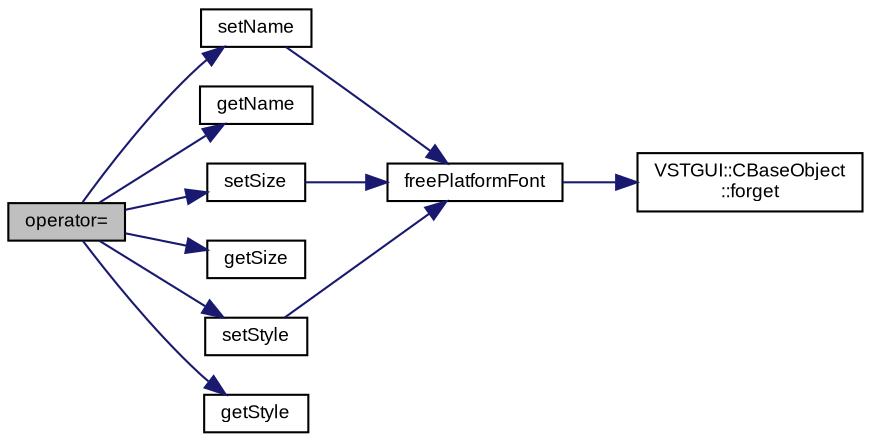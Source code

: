digraph "operator="
{
  bgcolor="transparent";
  edge [fontname="Arial",fontsize="9",labelfontname="Arial",labelfontsize="9"];
  node [fontname="Arial",fontsize="9",shape=record];
  rankdir="LR";
  Node1 [label="operator=",height=0.2,width=0.4,color="black", fillcolor="grey75", style="filled" fontcolor="black"];
  Node1 -> Node2 [color="midnightblue",fontsize="9",style="solid",fontname="Arial"];
  Node2 [label="setName",height=0.2,width=0.4,color="black",URL="$class_v_s_t_g_u_i_1_1_c_font_desc.html#a04bf978b047fcbf0bfa03cb052111105",tooltip="set the name of the font "];
  Node2 -> Node3 [color="midnightblue",fontsize="9",style="solid",fontname="Arial"];
  Node3 [label="freePlatformFont",height=0.2,width=0.4,color="black",URL="$class_v_s_t_g_u_i_1_1_c_font_desc.html#a8320c1ae5fc44c383e96220707f3654c"];
  Node3 -> Node4 [color="midnightblue",fontsize="9",style="solid",fontname="Arial"];
  Node4 [label="VSTGUI::CBaseObject\l::forget",height=0.2,width=0.4,color="black",URL="$class_v_s_t_g_u_i_1_1_c_base_object.html#ad63e28fbe95a3458c97c60bfacd47ab8",tooltip="decrease refcount and delete object if refcount == 0 "];
  Node1 -> Node5 [color="midnightblue",fontsize="9",style="solid",fontname="Arial"];
  Node5 [label="getName",height=0.2,width=0.4,color="black",URL="$class_v_s_t_g_u_i_1_1_c_font_desc.html#ad0f04ff2d50f6eb1af4101aee459bcd8",tooltip="get the name of the font "];
  Node1 -> Node6 [color="midnightblue",fontsize="9",style="solid",fontname="Arial"];
  Node6 [label="setSize",height=0.2,width=0.4,color="black",URL="$class_v_s_t_g_u_i_1_1_c_font_desc.html#a628f10b3308511e5cc29f9ed76ef8b07",tooltip="set the height of the font "];
  Node6 -> Node3 [color="midnightblue",fontsize="9",style="solid",fontname="Arial"];
  Node1 -> Node7 [color="midnightblue",fontsize="9",style="solid",fontname="Arial"];
  Node7 [label="getSize",height=0.2,width=0.4,color="black",URL="$class_v_s_t_g_u_i_1_1_c_font_desc.html#a41e097ceebffe54a8ed361d006164fc6",tooltip="get the height of the font "];
  Node1 -> Node8 [color="midnightblue",fontsize="9",style="solid",fontname="Arial"];
  Node8 [label="setStyle",height=0.2,width=0.4,color="black",URL="$class_v_s_t_g_u_i_1_1_c_font_desc.html#a921dad1b65204e0e6c501e64b83dcc02",tooltip="set the style of the font "];
  Node8 -> Node3 [color="midnightblue",fontsize="9",style="solid",fontname="Arial"];
  Node1 -> Node9 [color="midnightblue",fontsize="9",style="solid",fontname="Arial"];
  Node9 [label="getStyle",height=0.2,width=0.4,color="black",URL="$class_v_s_t_g_u_i_1_1_c_font_desc.html#a8258f5208a5d8e941b3018bf004e6367",tooltip="get the style of the font "];
}
